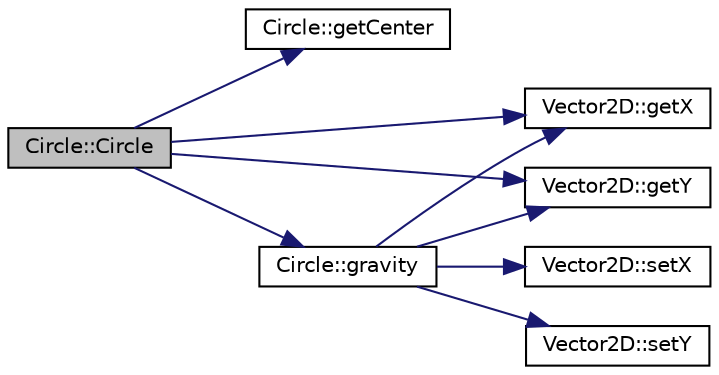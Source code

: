 digraph "Circle::Circle"
{
 // LATEX_PDF_SIZE
  edge [fontname="Helvetica",fontsize="10",labelfontname="Helvetica",labelfontsize="10"];
  node [fontname="Helvetica",fontsize="10",shape=record];
  rankdir="LR";
  Node1 [label="Circle::Circle",height=0.2,width=0.4,color="black", fillcolor="grey75", style="filled", fontcolor="black",tooltip=" "];
  Node1 -> Node2 [color="midnightblue",fontsize="10",style="solid",fontname="Helvetica"];
  Node2 [label="Circle::getCenter",height=0.2,width=0.4,color="black", fillcolor="white", style="filled",URL="$class_circle.html#a3b74841181b2bbd0b0db95716fad3849",tooltip=" "];
  Node1 -> Node3 [color="midnightblue",fontsize="10",style="solid",fontname="Helvetica"];
  Node3 [label="Vector2D::getX",height=0.2,width=0.4,color="black", fillcolor="white", style="filled",URL="$class_vector2_d.html#a8b66579a83278dc9ad661fabd56a39ad",tooltip=" "];
  Node1 -> Node4 [color="midnightblue",fontsize="10",style="solid",fontname="Helvetica"];
  Node4 [label="Vector2D::getY",height=0.2,width=0.4,color="black", fillcolor="white", style="filled",URL="$class_vector2_d.html#a0729d48a0be6ec7a329a270fd68e3ce6",tooltip=" "];
  Node1 -> Node5 [color="midnightblue",fontsize="10",style="solid",fontname="Helvetica"];
  Node5 [label="Circle::gravity",height=0.2,width=0.4,color="black", fillcolor="white", style="filled",URL="$class_circle.html#aa9a1892abda958c0e106863123c9c3d2",tooltip=" "];
  Node5 -> Node3 [color="midnightblue",fontsize="10",style="solid",fontname="Helvetica"];
  Node5 -> Node4 [color="midnightblue",fontsize="10",style="solid",fontname="Helvetica"];
  Node5 -> Node6 [color="midnightblue",fontsize="10",style="solid",fontname="Helvetica"];
  Node6 [label="Vector2D::setX",height=0.2,width=0.4,color="black", fillcolor="white", style="filled",URL="$class_vector2_d.html#ab380d87ba1e6fc771c1b3603afd5b8a9",tooltip=" "];
  Node5 -> Node7 [color="midnightblue",fontsize="10",style="solid",fontname="Helvetica"];
  Node7 [label="Vector2D::setY",height=0.2,width=0.4,color="black", fillcolor="white", style="filled",URL="$class_vector2_d.html#af5f104f5620c476a707c8a1916327471",tooltip=" "];
}
